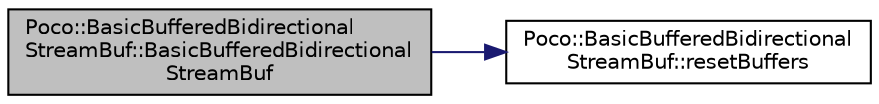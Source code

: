 digraph "Poco::BasicBufferedBidirectionalStreamBuf::BasicBufferedBidirectionalStreamBuf"
{
 // LATEX_PDF_SIZE
  edge [fontname="Helvetica",fontsize="10",labelfontname="Helvetica",labelfontsize="10"];
  node [fontname="Helvetica",fontsize="10",shape=record];
  rankdir="LR";
  Node1 [label="Poco::BasicBufferedBidirectional\lStreamBuf::BasicBufferedBidirectional\lStreamBuf",height=0.2,width=0.4,color="black", fillcolor="grey75", style="filled", fontcolor="black",tooltip=" "];
  Node1 -> Node2 [color="midnightblue",fontsize="10",style="solid"];
  Node2 [label="Poco::BasicBufferedBidirectional\lStreamBuf::resetBuffers",height=0.2,width=0.4,color="black", fillcolor="white", style="filled",URL="$classPoco_1_1BasicBufferedBidirectionalStreamBuf.html#af1d2fa0bdbce56f826ba12f2d5ee5c36",tooltip=" "];
}
